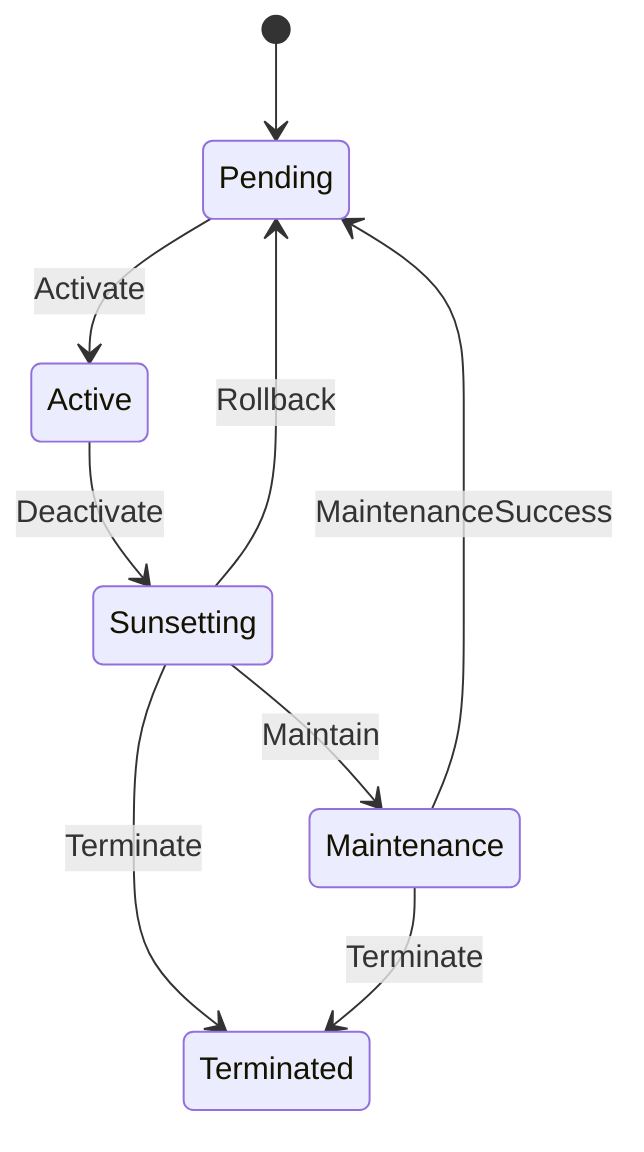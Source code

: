 stateDiagram-v2
    [*] --> Pending
    Pending --> Active : Activate
    Active --> Sunsetting : Deactivate
    Sunsetting --> Maintenance : Maintain
    Sunsetting --> Pending : Rollback
    Maintenance --> Pending : MaintenanceSuccess
    Sunsetting --> Terminated : Terminate
    Maintenance --> Terminated : Terminate